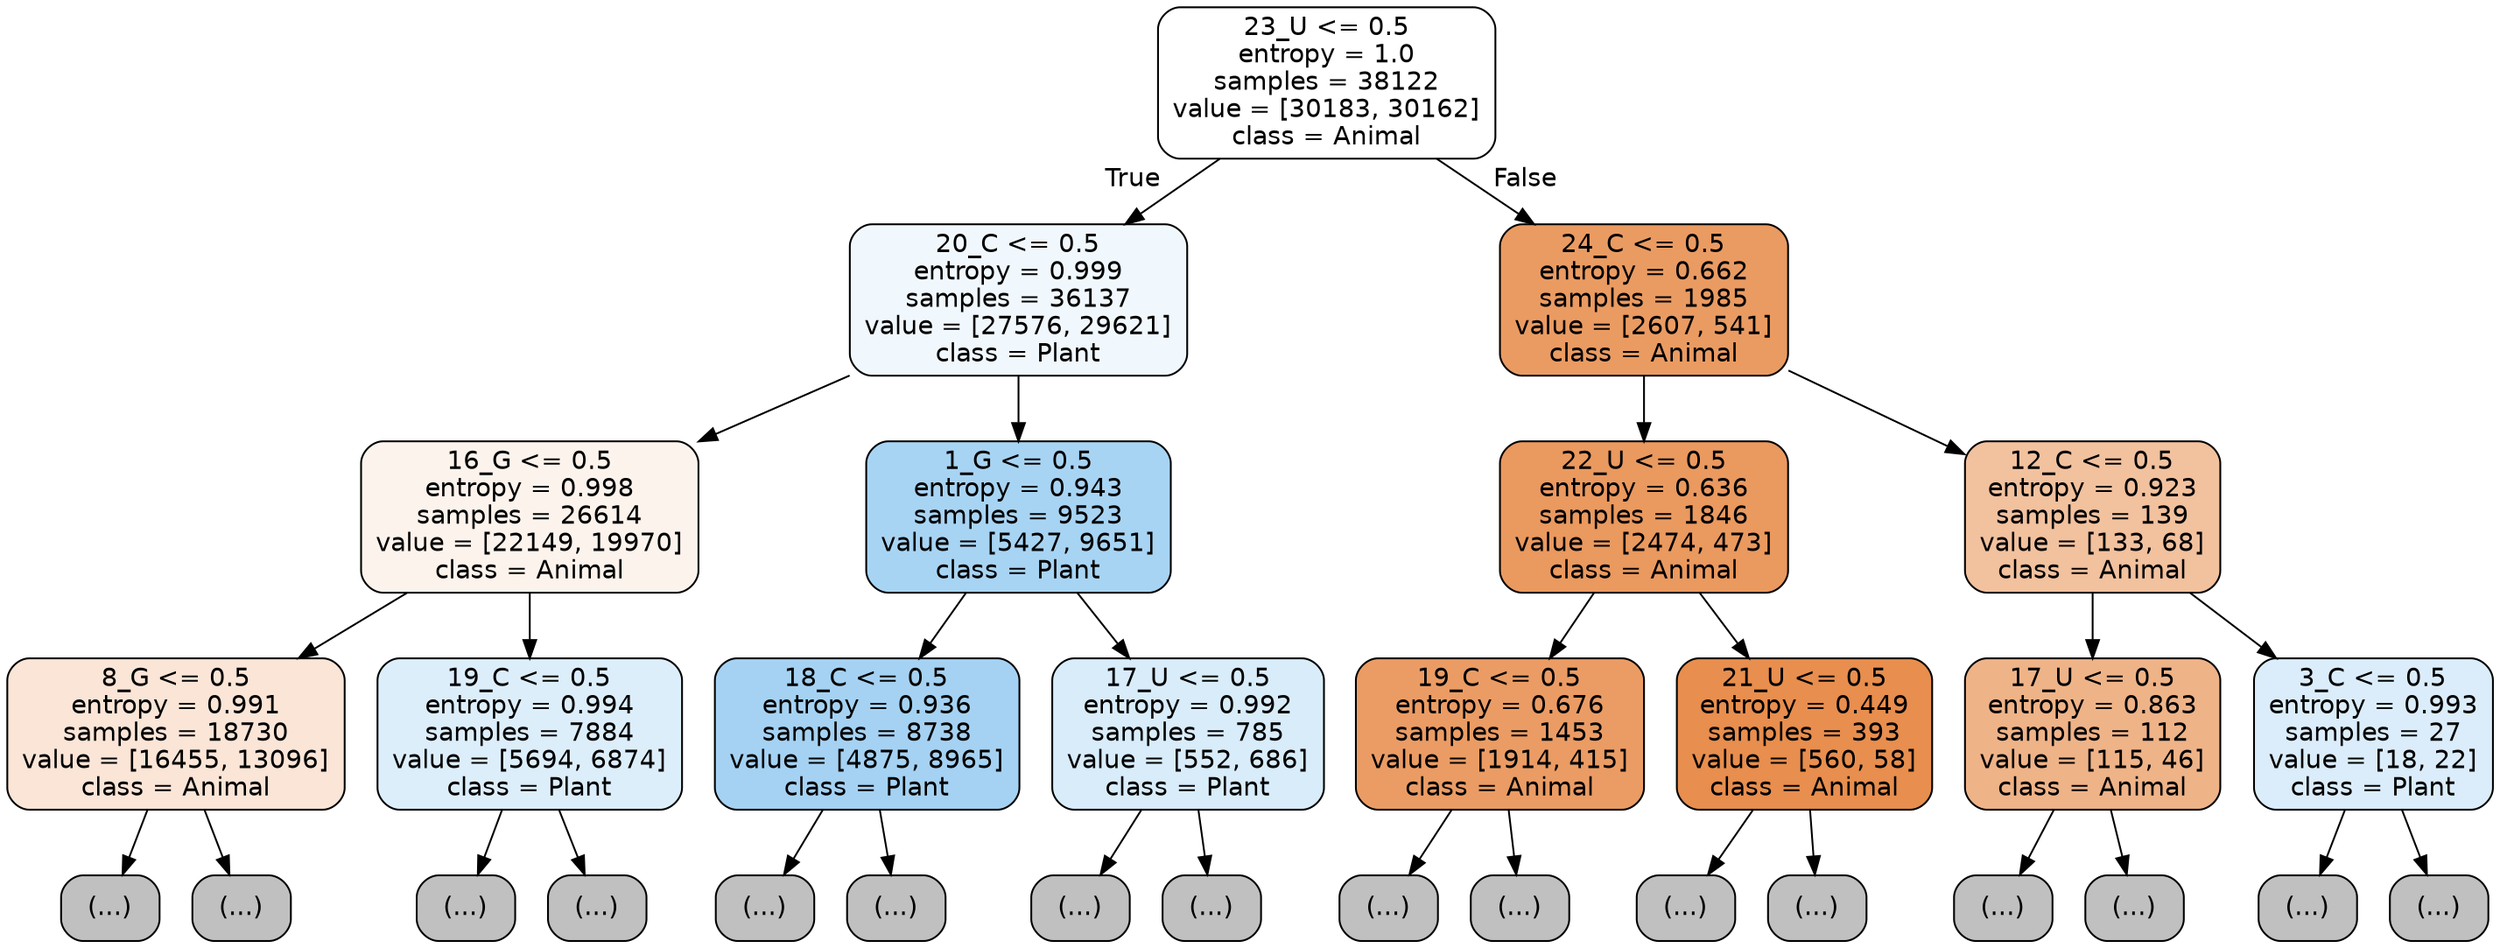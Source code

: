 digraph Tree {
node [shape=box, style="filled, rounded", color="black", fontname="helvetica"] ;
edge [fontname="helvetica"] ;
0 [label="23_U <= 0.5\nentropy = 1.0\nsamples = 38122\nvalue = [30183, 30162]\nclass = Animal", fillcolor="#ffffff"] ;
1 [label="20_C <= 0.5\nentropy = 0.999\nsamples = 36137\nvalue = [27576, 29621]\nclass = Plant", fillcolor="#f1f8fd"] ;
0 -> 1 [labeldistance=2.5, labelangle=45, headlabel="True"] ;
2 [label="16_G <= 0.5\nentropy = 0.998\nsamples = 26614\nvalue = [22149, 19970]\nclass = Animal", fillcolor="#fcf3ec"] ;
1 -> 2 ;
3 [label="8_G <= 0.5\nentropy = 0.991\nsamples = 18730\nvalue = [16455, 13096]\nclass = Animal", fillcolor="#fae5d7"] ;
2 -> 3 ;
4 [label="(...)", fillcolor="#C0C0C0"] ;
3 -> 4 ;
6673 [label="(...)", fillcolor="#C0C0C0"] ;
3 -> 6673 ;
9222 [label="19_C <= 0.5\nentropy = 0.994\nsamples = 7884\nvalue = [5694, 6874]\nclass = Plant", fillcolor="#ddeefb"] ;
2 -> 9222 ;
9223 [label="(...)", fillcolor="#C0C0C0"] ;
9222 -> 9223 ;
11752 [label="(...)", fillcolor="#C0C0C0"] ;
9222 -> 11752 ;
12515 [label="1_G <= 0.5\nentropy = 0.943\nsamples = 9523\nvalue = [5427, 9651]\nclass = Plant", fillcolor="#a8d4f4"] ;
1 -> 12515 ;
12516 [label="18_C <= 0.5\nentropy = 0.936\nsamples = 8738\nvalue = [4875, 8965]\nclass = Plant", fillcolor="#a5d2f3"] ;
12515 -> 12516 ;
12517 [label="(...)", fillcolor="#C0C0C0"] ;
12516 -> 12517 ;
15018 [label="(...)", fillcolor="#C0C0C0"] ;
12516 -> 15018 ;
15755 [label="17_U <= 0.5\nentropy = 0.992\nsamples = 785\nvalue = [552, 686]\nclass = Plant", fillcolor="#d8ecfa"] ;
12515 -> 15755 ;
15756 [label="(...)", fillcolor="#C0C0C0"] ;
15755 -> 15756 ;
16151 [label="(...)", fillcolor="#C0C0C0"] ;
15755 -> 16151 ;
16268 [label="24_C <= 0.5\nentropy = 0.662\nsamples = 1985\nvalue = [2607, 541]\nclass = Animal", fillcolor="#ea9b62"] ;
0 -> 16268 [labeldistance=2.5, labelangle=-45, headlabel="False"] ;
16269 [label="22_U <= 0.5\nentropy = 0.636\nsamples = 1846\nvalue = [2474, 473]\nclass = Animal", fillcolor="#ea995f"] ;
16268 -> 16269 ;
16270 [label="19_C <= 0.5\nentropy = 0.676\nsamples = 1453\nvalue = [1914, 415]\nclass = Animal", fillcolor="#eb9c64"] ;
16269 -> 16270 ;
16271 [label="(...)", fillcolor="#C0C0C0"] ;
16270 -> 16271 ;
16698 [label="(...)", fillcolor="#C0C0C0"] ;
16270 -> 16698 ;
16819 [label="21_U <= 0.5\nentropy = 0.449\nsamples = 393\nvalue = [560, 58]\nclass = Animal", fillcolor="#e88e4e"] ;
16269 -> 16819 ;
16820 [label="(...)", fillcolor="#C0C0C0"] ;
16819 -> 16820 ;
16919 [label="(...)", fillcolor="#C0C0C0"] ;
16819 -> 16919 ;
16952 [label="12_C <= 0.5\nentropy = 0.923\nsamples = 139\nvalue = [133, 68]\nclass = Animal", fillcolor="#f2c19e"] ;
16268 -> 16952 ;
16953 [label="17_U <= 0.5\nentropy = 0.863\nsamples = 112\nvalue = [115, 46]\nclass = Animal", fillcolor="#efb388"] ;
16952 -> 16953 ;
16954 [label="(...)", fillcolor="#C0C0C0"] ;
16953 -> 16954 ;
17001 [label="(...)", fillcolor="#C0C0C0"] ;
16953 -> 17001 ;
17010 [label="3_C <= 0.5\nentropy = 0.993\nsamples = 27\nvalue = [18, 22]\nclass = Plant", fillcolor="#dbedfa"] ;
16952 -> 17010 ;
17011 [label="(...)", fillcolor="#C0C0C0"] ;
17010 -> 17011 ;
17028 [label="(...)", fillcolor="#C0C0C0"] ;
17010 -> 17028 ;
}